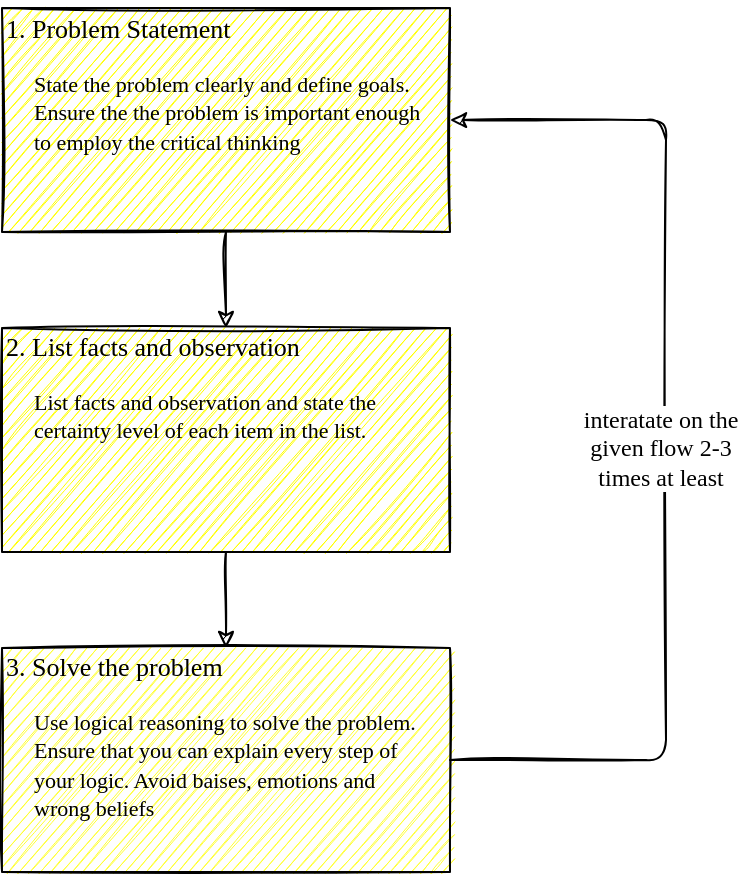 <mxfile>
    <diagram id="nOhy_NLnlNh6Pe5hT52M" name="Page-1">
        <mxGraphModel dx="659" dy="658" grid="1" gridSize="4" guides="1" tooltips="1" connect="1" arrows="1" fold="1" page="1" pageScale="1" pageWidth="850" pageHeight="1100" math="0" shadow="0">
            <root>
                <mxCell id="0"/>
                <mxCell id="1" parent="0"/>
                <mxCell id="3" value="" style="rounded=0;whiteSpace=wrap;html=1;shadow=0;sketch=1;fillColor=#FFFF00;strokeColor=#000000;" vertex="1" parent="1">
                    <mxGeometry x="112" y="144" width="224" height="112" as="geometry"/>
                </mxCell>
                <mxCell id="4" value="" style="rounded=0;whiteSpace=wrap;html=1;shadow=0;sketch=1;fillColor=#FFFF00;strokeColor=#000000;fontFamily=Comic Sans MS;" vertex="1" parent="1">
                    <mxGeometry x="112" y="304" width="224" height="112" as="geometry"/>
                </mxCell>
                <mxCell id="5" value="" style="endArrow=classic;html=1;exitX=0.5;exitY=1;exitDx=0;exitDy=0;entryX=0.5;entryY=0;entryDx=0;entryDy=0;sketch=1;" edge="1" parent="1" source="3" target="4">
                    <mxGeometry width="50" height="50" relative="1" as="geometry">
                        <mxPoint x="272" y="358" as="sourcePoint"/>
                        <mxPoint x="322" y="308" as="targetPoint"/>
                    </mxGeometry>
                </mxCell>
                <mxCell id="7" value="" style="rounded=0;whiteSpace=wrap;html=1;shadow=0;sketch=1;fillColor=#FFFF33;strokeColor=#000000;fontFamily=Comic Sans MS;" vertex="1" parent="1">
                    <mxGeometry x="112" y="464" width="224" height="112" as="geometry"/>
                </mxCell>
                <mxCell id="8" value="" style="endArrow=classic;html=1;sketch=1;fontFamily=Comic Sans MS;fontColor=#000066;exitX=0.5;exitY=1;exitDx=0;exitDy=0;entryX=0.5;entryY=0;entryDx=0;entryDy=0;" edge="1" parent="1" source="4" target="7">
                    <mxGeometry width="50" height="50" relative="1" as="geometry">
                        <mxPoint x="272" y="354" as="sourcePoint"/>
                        <mxPoint x="322" y="304" as="targetPoint"/>
                    </mxGeometry>
                </mxCell>
                <mxCell id="9" value="" style="endArrow=classic;html=1;sketch=1;fontFamily=Comic Sans MS;fontColor=#000066;exitX=1;exitY=0.5;exitDx=0;exitDy=0;edgeStyle=orthogonalEdgeStyle;entryX=1;entryY=0.5;entryDx=0;entryDy=0;" edge="1" parent="1" source="7" target="3">
                    <mxGeometry width="50" height="50" relative="1" as="geometry">
                        <mxPoint x="272" y="354" as="sourcePoint"/>
                        <mxPoint x="432" y="236" as="targetPoint"/>
                        <Array as="points">
                            <mxPoint x="444" y="520"/>
                            <mxPoint x="444" y="200"/>
                        </Array>
                    </mxGeometry>
                </mxCell>
                <mxCell id="10" value="interatate on the &lt;br style=&quot;font-size: 12px;&quot;&gt;given flow 2-3 &lt;br style=&quot;font-size: 12px;&quot;&gt;times at least" style="edgeLabel;html=1;align=center;verticalAlign=middle;resizable=0;points=[];fontFamily=Comic Sans MS;fontColor=#000000;labelBackgroundColor=default;fontSize=12;" vertex="1" connectable="0" parent="9">
                    <mxGeometry x="-0.032" y="2" relative="1" as="geometry">
                        <mxPoint x="-1" y="-5" as="offset"/>
                    </mxGeometry>
                </mxCell>
                <mxCell id="11" value="&lt;span style=&quot;font-size: 11px&quot;&gt;State the problem clearly and define goals. Ensure the the problem is important enough to employ the critical thinking&amp;nbsp; &amp;nbsp;&lt;/span&gt;" style="text;html=1;strokeColor=none;fillColor=none;align=left;verticalAlign=top;whiteSpace=wrap;rounded=0;shadow=0;labelBackgroundColor=none;sketch=1;fontFamily=Comic Sans MS;fontSize=12;fontColor=#000000;" vertex="1" parent="1">
                    <mxGeometry x="126" y="168" width="196" height="69" as="geometry"/>
                </mxCell>
                <mxCell id="12" value="&lt;span style=&quot;font-size: 13px;&quot;&gt;1. Problem Statement&lt;/span&gt;" style="text;html=1;strokeColor=none;fillColor=none;align=left;verticalAlign=top;whiteSpace=wrap;rounded=0;shadow=0;labelBackgroundColor=none;sketch=1;fontFamily=Comic Sans MS;fontSize=13;fontColor=#000000;" vertex="1" parent="1">
                    <mxGeometry x="112" y="140" width="196" height="28" as="geometry"/>
                </mxCell>
                <mxCell id="13" value="&lt;span style=&quot;font-size: 11px&quot;&gt;List facts and observation and state the certainty level of each item in the list.&amp;nbsp;&lt;/span&gt;" style="text;html=1;strokeColor=none;fillColor=none;align=left;verticalAlign=top;whiteSpace=wrap;rounded=0;shadow=0;labelBackgroundColor=none;sketch=1;fontFamily=Comic Sans MS;fontSize=12;fontColor=#000000;" vertex="1" parent="1">
                    <mxGeometry x="126" y="327" width="196" height="69" as="geometry"/>
                </mxCell>
                <mxCell id="14" value="&lt;span style=&quot;font-size: 13px&quot;&gt;2. List facts and observation&lt;/span&gt;" style="text;html=1;strokeColor=none;fillColor=none;align=left;verticalAlign=top;whiteSpace=wrap;rounded=0;shadow=0;labelBackgroundColor=none;sketch=1;fontFamily=Comic Sans MS;fontSize=13;fontColor=#000000;" vertex="1" parent="1">
                    <mxGeometry x="112" y="299" width="196" height="28" as="geometry"/>
                </mxCell>
                <mxCell id="15" value="&lt;span style=&quot;font-size: 11px&quot;&gt;Use logical reasoning to solve the problem. Ensure that you can explain every step of your logic. Avoid baises, emotions and wrong beliefs&amp;nbsp;&lt;/span&gt;" style="text;html=1;strokeColor=none;fillColor=none;align=left;verticalAlign=top;whiteSpace=wrap;rounded=0;shadow=0;labelBackgroundColor=none;sketch=1;fontFamily=Comic Sans MS;fontSize=12;fontColor=#000000;" vertex="1" parent="1">
                    <mxGeometry x="126" y="487" width="196" height="69" as="geometry"/>
                </mxCell>
                <mxCell id="16" value="&lt;span style=&quot;font-size: 13px&quot;&gt;3. Solve the problem&lt;/span&gt;" style="text;html=1;strokeColor=none;fillColor=none;align=left;verticalAlign=top;whiteSpace=wrap;rounded=0;shadow=0;labelBackgroundColor=none;sketch=1;fontFamily=Comic Sans MS;fontSize=13;fontColor=#000000;" vertex="1" parent="1">
                    <mxGeometry x="112" y="459" width="196" height="28" as="geometry"/>
                </mxCell>
            </root>
        </mxGraphModel>
    </diagram>
</mxfile>